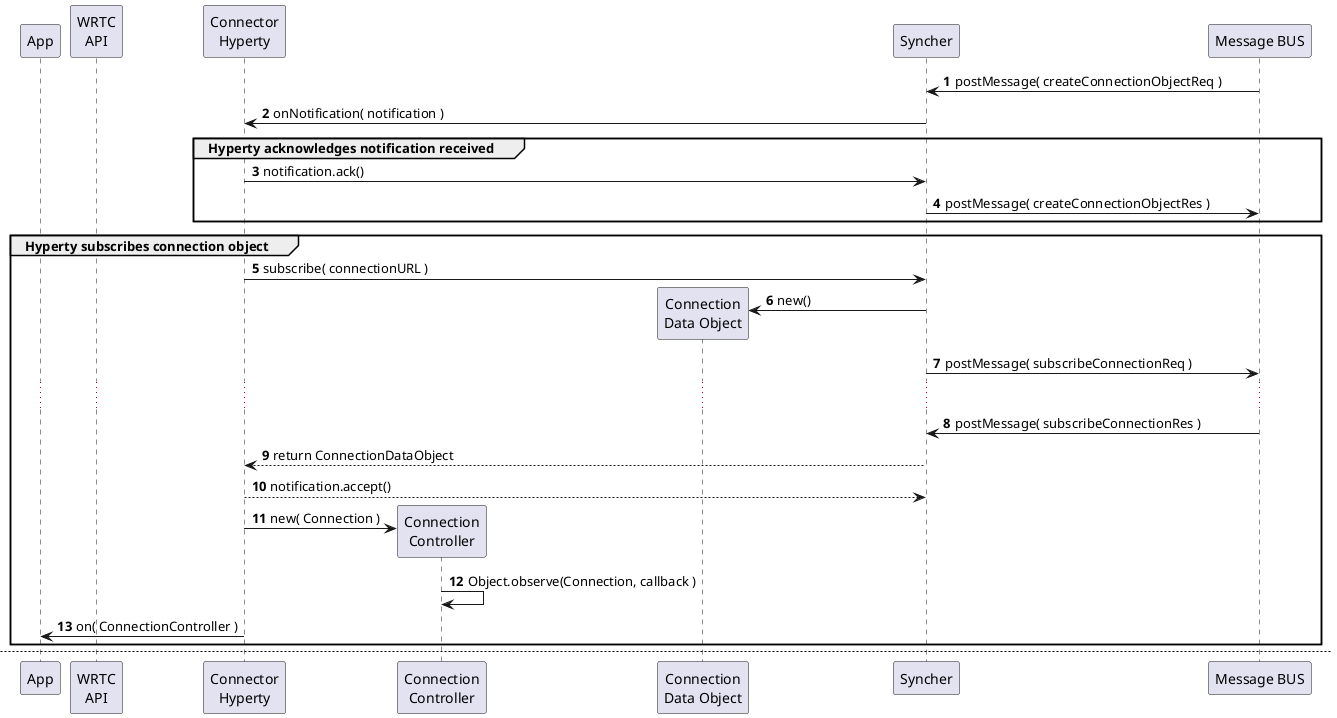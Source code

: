 @startuml
autonumber

participant "App" as app

participant "WRTC\nAPI" as wrtcAPI

participant "Connector\nHyperty" as voiceH

participant "Connection\nController" as connCtrl

participant "Connection\nData Object" as ConnA

participant "Bob Peer\nData Object" as ConnB

participant "Syncher" as sync

participant "Message BUS" as bus

bus ->  sync : postMessage( createConnectionObjectReq )

sync -> voiceH : onNotification( notification )

group Hyperty acknowledges notification received

sync <- voiceH : notification.ack()

sync -> bus : postMessage( createConnectionObjectRes )

end group

group Hyperty subscribes connection object

voiceH -> sync : subscribe( connectionURL )

create ConnA

sync -> ConnA : new()

sync -> bus : postMessage( subscribeConnectionReq )

...

sync <- bus : postMessage( subscribeConnectionRes )

sync --> voiceH : return ConnectionDataObject

voiceH --> sync : notification.accept()

create connCtrl

voiceH -> connCtrl : new( Connection )

connCtrl -> connCtrl : Object.observe(Connection, callback )

voiceH -> app : on( ConnectionController )

end group

newpage

group Bob accepts Connection Invitation from Alice

app -> connCtrl : accept()

connCtrl -> ConnA : get Alice CommResources\n(incl SDP)

connCtrl <-- ConnA : return Alice CommResources\n(incl SDP)

connCtrl -> wrtcAPI : set Alice CommResources\n(incl SDP)

connCtrl -> wrtcAPI : get CommResources\n(incl SDP)

connCtrl <-- wrtcAPI : return CommResources\n(incl SDP)

connCtrl -> sync : create( connectionObjSchema, CommResources, aliceHypertyURL )

create ConnB

sync -> ConnB : new()

sync -> sync : Object.observe( Connection )

sync -> bus : postMessage( createBobPeerObjectReqMsg )

...

sync <- bus : postMessage( createBobPeerObjectResOkMsg )

connCtrl <-- sync : return BobPeer

end group

@enduml
